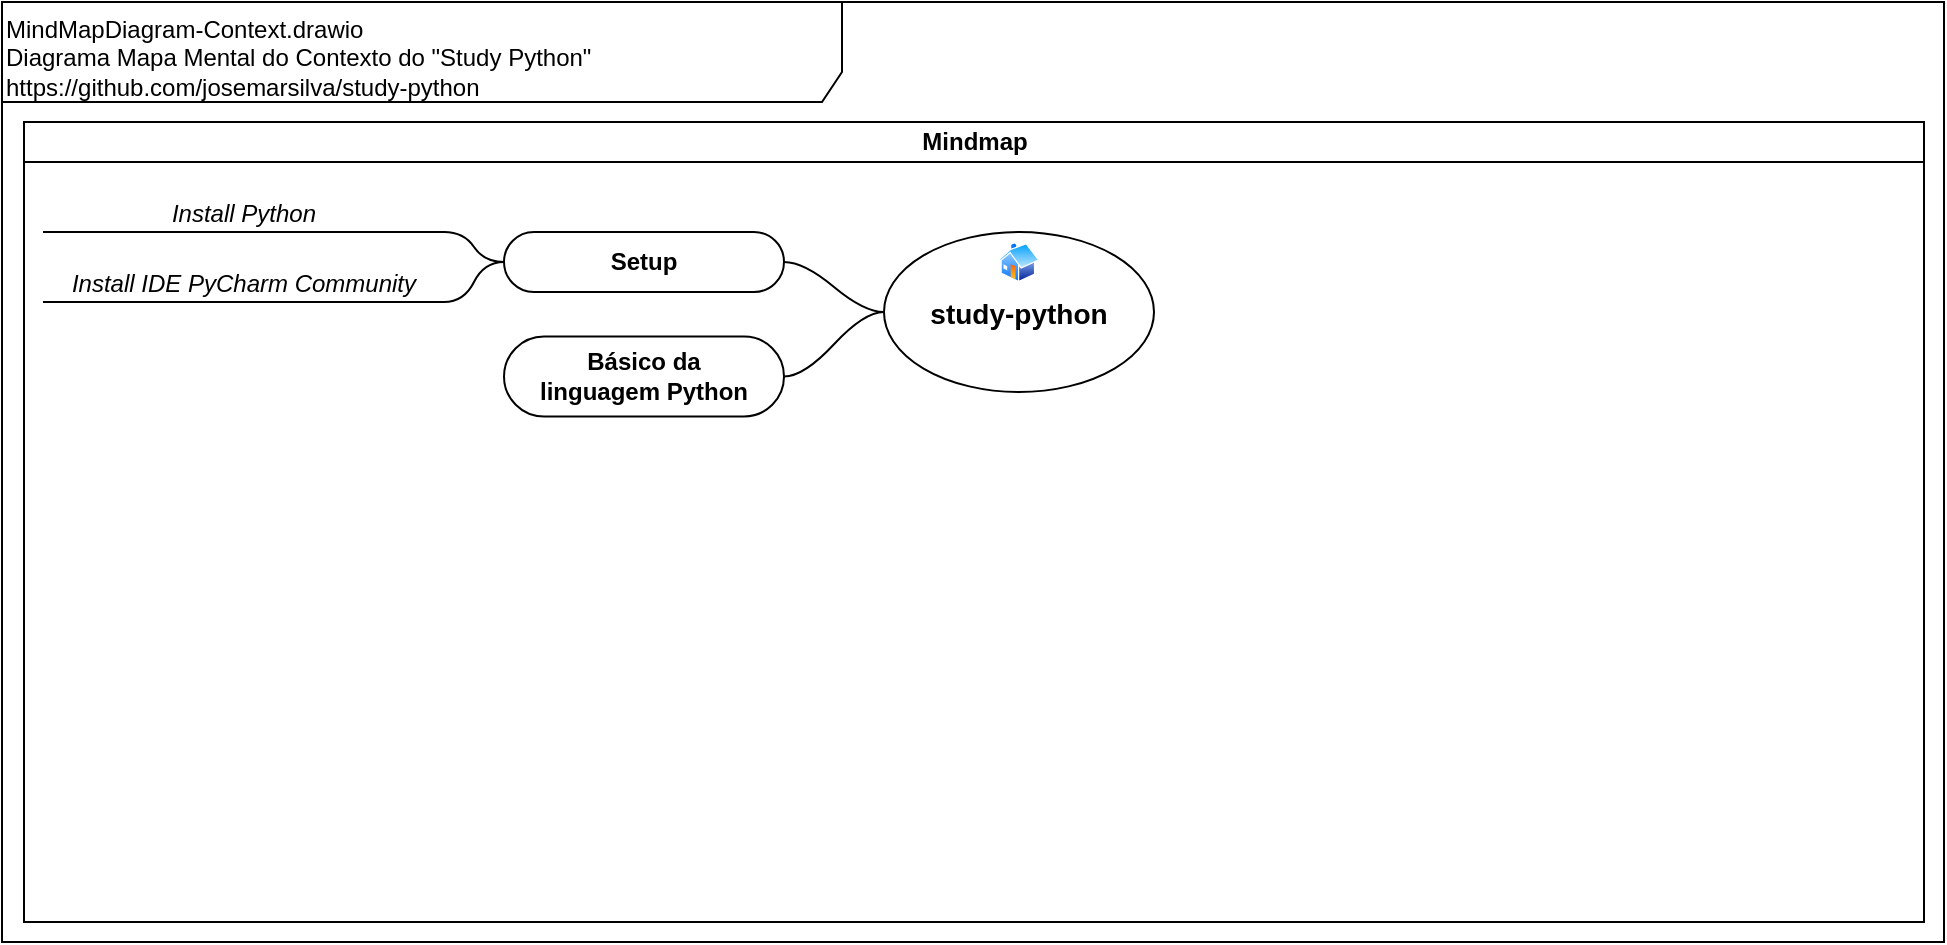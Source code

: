 <mxfile version="14.6.5" type="device"><diagram id="526JFKrqtkbu5Ab86iZz" name="Página-1"><mxGraphModel dx="868" dy="534" grid="1" gridSize="10" guides="1" tooltips="1" connect="1" arrows="1" fold="1" page="1" pageScale="1" pageWidth="827" pageHeight="1169" math="0" shadow="0"><root><mxCell id="0"/><mxCell id="1" parent="0"/><mxCell id="5jpJCo4kvUvBawqh1GSk-1" value="&lt;div&gt;&lt;/div&gt;MindMapDiagram-Context.drawio&lt;br&gt;Diagrama Mapa Mental do Contexto do &quot;Study Python&quot;&lt;br&gt;https://github.com/josemarsilva/study-python" style="shape=umlFrame;whiteSpace=wrap;html=1;width=420;height=50;verticalAlign=top;align=left;" parent="1" vertex="1"><mxGeometry x="9" y="10" width="971" height="470" as="geometry"/></mxCell><mxCell id="5jpJCo4kvUvBawqh1GSk-2" value="Mindmap" style="swimlane;html=1;startSize=20;horizontal=1;containerType=tree;" parent="1" vertex="1"><mxGeometry x="20" y="70" width="950" height="400" as="geometry"/></mxCell><mxCell id="7fiooWQBaUIvVht02LMV-20" value="Install Python" style="whiteSpace=wrap;html=1;shape=partialRectangle;top=0;left=0;bottom=1;right=0;points=[[0,1],[1,1]];fillColor=none;align=center;verticalAlign=bottom;routingCenterY=0.5;snapToPoint=1;recursiveResize=0;autosize=1;treeFolding=1;treeMoving=1;newEdgeStyle={&quot;edgeStyle&quot;:&quot;entityRelationEdgeStyle&quot;,&quot;startArrow&quot;:&quot;none&quot;,&quot;endArrow&quot;:&quot;none&quot;,&quot;segment&quot;:10,&quot;curved&quot;:1};fontStyle=2" parent="5jpJCo4kvUvBawqh1GSk-2" vertex="1"><mxGeometry x="10" y="35" width="200" height="20" as="geometry"/></mxCell><mxCell id="5jpJCo4kvUvBawqh1GSk-7" value="&lt;font style=&quot;font-size: 14px&quot;&gt;study-python&lt;/font&gt;" style="ellipse;whiteSpace=wrap;html=1;align=center;treeFolding=1;treeMoving=1;newEdgeStyle={&quot;edgeStyle&quot;:&quot;entityRelationEdgeStyle&quot;,&quot;startArrow&quot;:&quot;none&quot;,&quot;endArrow&quot;:&quot;none&quot;,&quot;segment&quot;:10,&quot;curved&quot;:1};fontStyle=1;fontSize=18;" parent="5jpJCo4kvUvBawqh1GSk-2" vertex="1"><mxGeometry x="430" y="55" width="135" height="80" as="geometry"/></mxCell><mxCell id="7fiooWQBaUIvVht02LMV-9" value="" style="aspect=fixed;perimeter=ellipsePerimeter;html=1;align=center;shadow=0;dashed=0;spacingTop=3;image;image=img/lib/active_directory/home.svg;fontSize=18;" parent="5jpJCo4kvUvBawqh1GSk-2" vertex="1"><mxGeometry x="487.19" y="60" width="20.62" height="20" as="geometry"/></mxCell><mxCell id="5jpJCo4kvUvBawqh1GSk-3" value="" style="edgeStyle=entityRelationEdgeStyle;startArrow=none;endArrow=none;segment=10;curved=1;" parent="1" source="5jpJCo4kvUvBawqh1GSk-7" target="5jpJCo4kvUvBawqh1GSk-8" edge="1"><mxGeometry relative="1" as="geometry"><mxPoint x="619" y="230" as="sourcePoint"/></mxGeometry></mxCell><mxCell id="5jpJCo4kvUvBawqh1GSk-5" value="" style="edgeStyle=entityRelationEdgeStyle;startArrow=none;endArrow=none;segment=10;curved=1;exitX=0;exitY=0.5;exitDx=0;exitDy=0;entryX=1;entryY=0.5;entryDx=0;entryDy=0;" parent="1" source="5jpJCo4kvUvBawqh1GSk-7" target="5jpJCo4kvUvBawqh1GSk-10" edge="1"><mxGeometry relative="1" as="geometry"><mxPoint x="454" y="145" as="targetPoint"/></mxGeometry></mxCell><mxCell id="5jpJCo4kvUvBawqh1GSk-8" value="Básico da &lt;br&gt;linguagem Python" style="whiteSpace=wrap;html=1;rounded=1;arcSize=50;align=center;verticalAlign=middle;strokeWidth=1;autosize=1;spacing=4;treeFolding=1;treeMoving=1;newEdgeStyle={&quot;edgeStyle&quot;:&quot;entityRelationEdgeStyle&quot;,&quot;startArrow&quot;:&quot;none&quot;,&quot;endArrow&quot;:&quot;none&quot;,&quot;segment&quot;:10,&quot;curved&quot;:1};fontStyle=1" parent="1" vertex="1"><mxGeometry x="260" y="177.25" width="140" height="40" as="geometry"/></mxCell><mxCell id="5jpJCo4kvUvBawqh1GSk-10" value="Setup" style="whiteSpace=wrap;html=1;rounded=1;arcSize=50;align=center;verticalAlign=middle;strokeWidth=1;autosize=1;spacing=4;treeFolding=1;treeMoving=1;newEdgeStyle={&quot;edgeStyle&quot;:&quot;entityRelationEdgeStyle&quot;,&quot;startArrow&quot;:&quot;none&quot;,&quot;endArrow&quot;:&quot;none&quot;,&quot;segment&quot;:10,&quot;curved&quot;:1};fontStyle=1" parent="1" vertex="1"><mxGeometry x="260" y="125" width="140" height="30" as="geometry"/></mxCell><mxCell id="7fiooWQBaUIvVht02LMV-21" value="" style="edgeStyle=entityRelationEdgeStyle;startArrow=none;endArrow=none;segment=10;curved=1;exitX=0;exitY=0.5;exitDx=0;exitDy=0;" parent="1" source="5jpJCo4kvUvBawqh1GSk-10" target="7fiooWQBaUIvVht02LMV-20" edge="1"><mxGeometry relative="1" as="geometry"><mxPoint x="220" y="319" as="sourcePoint"/></mxGeometry></mxCell><mxCell id="iZZ-ExijIcHXeMHchaSP-1" value="Install IDE PyCharm Community" style="whiteSpace=wrap;html=1;shape=partialRectangle;top=0;left=0;bottom=1;right=0;points=[[0,1],[1,1]];fillColor=none;align=center;verticalAlign=bottom;routingCenterY=0.5;snapToPoint=1;recursiveResize=0;autosize=1;treeFolding=1;treeMoving=1;newEdgeStyle={&quot;edgeStyle&quot;:&quot;entityRelationEdgeStyle&quot;,&quot;startArrow&quot;:&quot;none&quot;,&quot;endArrow&quot;:&quot;none&quot;,&quot;segment&quot;:10,&quot;curved&quot;:1};fontStyle=2" parent="1" vertex="1"><mxGeometry x="30" y="140" width="200" height="20" as="geometry"/></mxCell><mxCell id="iZZ-ExijIcHXeMHchaSP-2" value="" style="edgeStyle=entityRelationEdgeStyle;startArrow=none;endArrow=none;segment=10;curved=1;exitX=0;exitY=0.5;exitDx=0;exitDy=0;" parent="1" source="5jpJCo4kvUvBawqh1GSk-10" target="iZZ-ExijIcHXeMHchaSP-1" edge="1"><mxGeometry relative="1" as="geometry"><mxPoint x="215" y="169" as="sourcePoint"/></mxGeometry></mxCell></root></mxGraphModel></diagram></mxfile>
